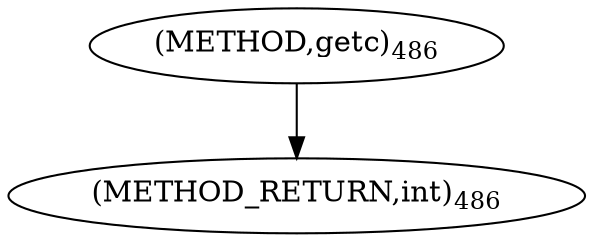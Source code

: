 digraph "getc" {  
"30225" [label = <(METHOD,getc)<SUB>486</SUB>> ]
"30227" [label = <(METHOD_RETURN,int)<SUB>486</SUB>> ]
  "30225" -> "30227" 
}
